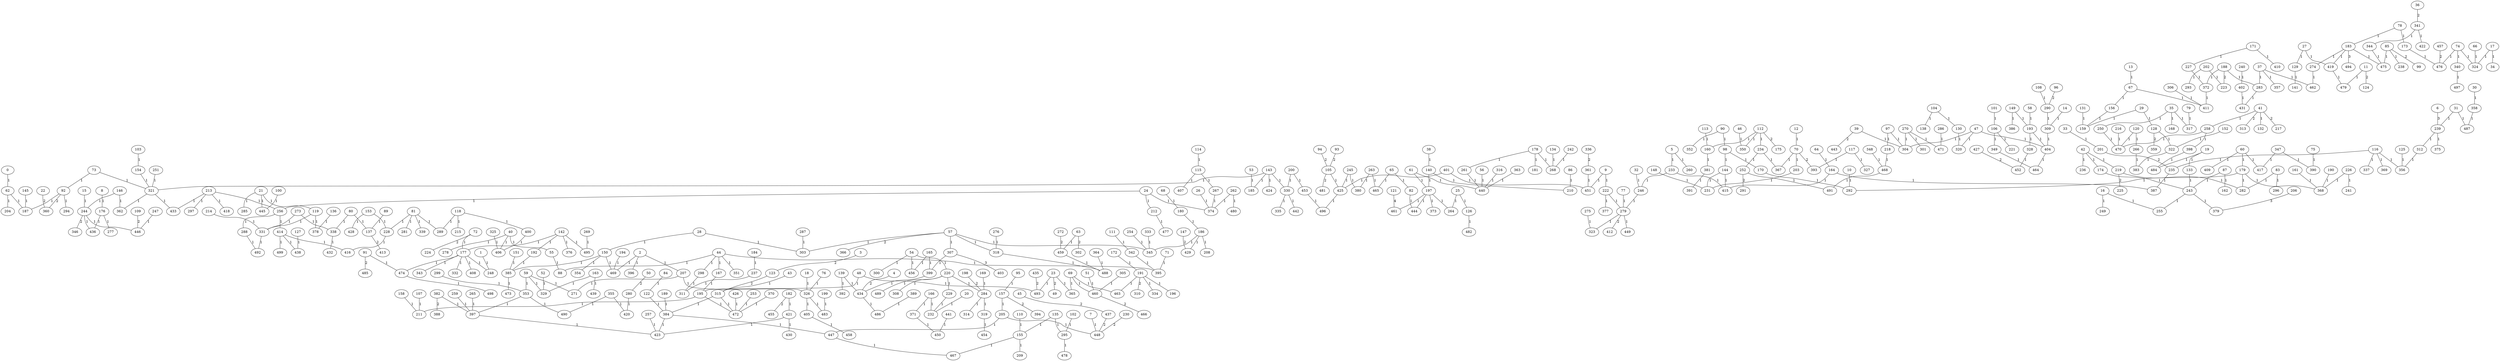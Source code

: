 graph abstract {
  0 [label="0"];
  1 [label="1"];
  2 [label="2"];
  3 [label="3"];
  4 [label="4"];
  5 [label="5"];
  6 [label="6"];
  7 [label="7"];
  8 [label="8"];
  9 [label="9"];
  10 [label="10"];
  11 [label="11"];
  12 [label="12"];
  13 [label="13"];
  14 [label="14"];
  15 [label="15"];
  16 [label="16"];
  17 [label="17"];
  18 [label="18"];
  19 [label="19"];
  20 [label="20"];
  21 [label="21"];
  22 [label="22"];
  23 [label="23"];
  24 [label="24"];
  25 [label="25"];
  26 [label="26"];
  27 [label="27"];
  28 [label="28"];
  29 [label="29"];
  30 [label="30"];
  31 [label="31"];
  32 [label="32"];
  33 [label="33"];
  34 [label="34"];
  35 [label="35"];
  36 [label="36"];
  37 [label="37"];
  38 [label="38"];
  39 [label="39"];
  40 [label="40"];
  41 [label="41"];
  42 [label="42"];
  43 [label="43"];
  44 [label="44"];
  45 [label="45"];
  46 [label="46"];
  47 [label="47"];
  48 [label="48"];
  49 [label="49"];
  50 [label="50"];
  51 [label="51"];
  52 [label="52"];
  53 [label="53"];
  54 [label="54"];
  55 [label="55"];
  56 [label="56"];
  57 [label="57"];
  58 [label="58"];
  59 [label="59"];
  60 [label="60"];
  61 [label="61"];
  62 [label="62"];
  63 [label="63"];
  64 [label="64"];
  65 [label="65"];
  66 [label="66"];
  67 [label="67"];
  68 [label="68"];
  69 [label="69"];
  70 [label="70"];
  71 [label="71"];
  72 [label="72"];
  73 [label="73"];
  74 [label="74"];
  75 [label="75"];
  76 [label="76"];
  77 [label="77"];
  78 [label="78"];
  79 [label="79"];
  80 [label="80"];
  81 [label="81"];
  82 [label="82"];
  83 [label="83"];
  84 [label="84"];
  85 [label="85"];
  86 [label="86"];
  87 [label="87"];
  88 [label="88"];
  89 [label="89"];
  90 [label="90"];
  91 [label="91"];
  92 [label="92"];
  93 [label="93"];
  94 [label="94"];
  95 [label="95"];
  96 [label="96"];
  97 [label="97"];
  98 [label="98"];
  99 [label="99"];
  100 [label="100"];
  101 [label="101"];
  102 [label="102"];
  103 [label="103"];
  104 [label="104"];
  105 [label="105"];
  106 [label="106"];
  107 [label="107"];
  108 [label="108"];
  109 [label="109"];
  110 [label="110"];
  111 [label="111"];
  112 [label="112"];
  113 [label="113"];
  114 [label="114"];
  115 [label="115"];
  116 [label="116"];
  117 [label="117"];
  118 [label="118"];
  119 [label="119"];
  120 [label="120"];
  121 [label="121"];
  122 [label="122"];
  123 [label="123"];
  124 [label="124"];
  125 [label="125"];
  126 [label="126"];
  127 [label="127"];
  128 [label="128"];
  129 [label="129"];
  130 [label="130"];
  131 [label="131"];
  132 [label="132"];
  133 [label="133"];
  134 [label="134"];
  135 [label="135"];
  136 [label="136"];
  137 [label="137"];
  138 [label="138"];
  139 [label="139"];
  140 [label="140"];
  141 [label="141"];
  142 [label="142"];
  143 [label="143"];
  144 [label="144"];
  145 [label="145"];
  146 [label="146"];
  147 [label="147"];
  148 [label="148"];
  149 [label="149"];
  150 [label="150"];
  151 [label="151"];
  152 [label="152"];
  153 [label="153"];
  154 [label="154"];
  155 [label="155"];
  156 [label="156"];
  157 [label="157"];
  158 [label="158"];
  159 [label="159"];
  160 [label="160"];
  161 [label="161"];
  162 [label="162"];
  163 [label="163"];
  164 [label="164"];
  165 [label="165"];
  166 [label="166"];
  167 [label="167"];
  168 [label="168"];
  169 [label="169"];
  170 [label="170"];
  171 [label="171"];
  172 [label="172"];
  173 [label="173"];
  174 [label="174"];
  175 [label="175"];
  176 [label="176"];
  177 [label="177"];
  178 [label="178"];
  179 [label="179"];
  180 [label="180"];
  181 [label="181"];
  182 [label="182"];
  183 [label="183"];
  184 [label="184"];
  185 [label="185"];
  186 [label="186"];
  187 [label="187"];
  188 [label="188"];
  189 [label="189"];
  190 [label="190"];
  191 [label="191"];
  192 [label="192"];
  193 [label="193"];
  194 [label="194"];
  195 [label="195"];
  196 [label="196"];
  197 [label="197"];
  198 [label="198"];
  199 [label="199"];
  200 [label="200"];
  201 [label="201"];
  202 [label="202"];
  203 [label="203"];
  204 [label="204"];
  205 [label="205"];
  206 [label="206"];
  207 [label="207"];
  208 [label="208"];
  209 [label="209"];
  210 [label="210"];
  211 [label="211"];
  212 [label="212"];
  213 [label="213"];
  214 [label="214"];
  215 [label="215"];
  216 [label="216"];
  217 [label="217"];
  218 [label="218"];
  219 [label="219"];
  220 [label="220"];
  221 [label="221"];
  222 [label="222"];
  223 [label="223"];
  224 [label="224"];
  225 [label="225"];
  226 [label="226"];
  227 [label="227"];
  228 [label="228"];
  229 [label="229"];
  230 [label="230"];
  231 [label="231"];
  232 [label="232"];
  233 [label="233"];
  234 [label="234"];
  235 [label="235"];
  236 [label="236"];
  237 [label="237"];
  238 [label="238"];
  239 [label="239"];
  240 [label="240"];
  241 [label="241"];
  242 [label="242"];
  243 [label="243"];
  244 [label="244"];
  245 [label="245"];
  246 [label="246"];
  247 [label="247"];
  248 [label="248"];
  249 [label="249"];
  250 [label="250"];
  251 [label="251"];
  252 [label="252"];
  253 [label="253"];
  254 [label="254"];
  255 [label="255"];
  256 [label="256"];
  257 [label="257"];
  258 [label="258"];
  259 [label="259"];
  260 [label="260"];
  261 [label="261"];
  262 [label="262"];
  263 [label="263"];
  264 [label="264"];
  265 [label="265"];
  266 [label="266"];
  267 [label="267"];
  268 [label="268"];
  269 [label="269"];
  270 [label="270"];
  271 [label="271"];
  272 [label="272"];
  273 [label="273"];
  274 [label="274"];
  275 [label="275"];
  276 [label="276"];
  277 [label="277"];
  278 [label="278"];
  279 [label="279"];
  280 [label="280"];
  281 [label="281"];
  282 [label="282"];
  283 [label="283"];
  284 [label="284"];
  285 [label="285"];
  286 [label="286"];
  287 [label="287"];
  288 [label="288"];
  289 [label="289"];
  290 [label="290"];
  291 [label="291"];
  292 [label="292"];
  293 [label="293"];
  294 [label="294"];
  295 [label="295"];
  296 [label="296"];
  297 [label="297"];
  298 [label="298"];
  299 [label="299"];
  300 [label="300"];
  301 [label="301"];
  302 [label="302"];
  303 [label="303"];
  304 [label="304"];
  305 [label="305"];
  306 [label="306"];
  307 [label="307"];
  308 [label="308"];
  309 [label="309"];
  310 [label="310"];
  311 [label="311"];
  312 [label="312"];
  313 [label="313"];
  314 [label="314"];
  315 [label="315"];
  316 [label="316"];
  317 [label="317"];
  318 [label="318"];
  319 [label="319"];
  320 [label="320"];
  321 [label="321"];
  322 [label="322"];
  323 [label="323"];
  324 [label="324"];
  325 [label="325"];
  326 [label="326"];
  327 [label="327"];
  328 [label="328"];
  329 [label="329"];
  330 [label="330"];
  331 [label="331"];
  332 [label="332"];
  333 [label="333"];
  334 [label="334"];
  335 [label="335"];
  336 [label="336"];
  337 [label="337"];
  338 [label="338"];
  339 [label="339"];
  340 [label="340"];
  341 [label="341"];
  342 [label="342"];
  343 [label="343"];
  344 [label="344"];
  345 [label="345"];
  346 [label="346"];
  347 [label="347"];
  348 [label="348"];
  349 [label="349"];
  350 [label="350"];
  351 [label="351"];
  352 [label="352"];
  353 [label="353"];
  354 [label="354"];
  355 [label="355"];
  356 [label="356"];
  357 [label="357"];
  358 [label="358"];
  359 [label="359"];
  360 [label="360"];
  361 [label="361"];
  362 [label="362"];
  363 [label="363"];
  364 [label="364"];
  365 [label="365"];
  366 [label="366"];
  367 [label="367"];
  368 [label="368"];
  369 [label="369"];
  370 [label="370"];
  371 [label="371"];
  372 [label="372"];
  373 [label="373"];
  374 [label="374"];
  375 [label="375"];
  376 [label="376"];
  377 [label="377"];
  378 [label="378"];
  379 [label="379"];
  380 [label="380"];
  381 [label="381"];
  382 [label="382"];
  383 [label="383"];
  384 [label="384"];
  385 [label="385"];
  386 [label="386"];
  387 [label="387"];
  388 [label="388"];
  389 [label="389"];
  390 [label="390"];
  391 [label="391"];
  392 [label="392"];
  393 [label="393"];
  394 [label="394"];
  395 [label="395"];
  396 [label="396"];
  397 [label="397"];
  398 [label="398"];
  399 [label="399"];
  400 [label="400"];
  401 [label="401"];
  402 [label="402"];
  403 [label="403"];
  404 [label="404"];
  405 [label="405"];
  406 [label="406"];
  407 [label="407"];
  408 [label="408"];
  409 [label="409"];
  410 [label="410"];
  411 [label="411"];
  412 [label="412"];
  413 [label="413"];
  414 [label="414"];
  415 [label="415"];
  416 [label="416"];
  417 [label="417"];
  418 [label="418"];
  419 [label="419"];
  420 [label="420"];
  421 [label="421"];
  422 [label="422"];
  423 [label="423"];
  424 [label="424"];
  425 [label="425"];
  426 [label="426"];
  427 [label="427"];
  428 [label="428"];
  429 [label="429"];
  430 [label="430"];
  431 [label="431"];
  432 [label="432"];
  433 [label="433"];
  434 [label="434"];
  435 [label="435"];
  436 [label="436"];
  437 [label="437"];
  438 [label="438"];
  439 [label="439"];
  440 [label="440"];
  441 [label="441"];
  442 [label="442"];
  443 [label="443"];
  444 [label="444"];
  445 [label="445"];
  446 [label="446"];
  447 [label="447"];
  448 [label="448"];
  449 [label="449"];
  450 [label="450"];
  451 [label="451"];
  452 [label="452"];
  453 [label="453"];
  454 [label="454"];
  455 [label="455"];
  456 [label="456"];
  457 [label="457"];
  458 [label="458"];
  459 [label="459"];
  460 [label="460"];
  461 [label="461"];
  462 [label="462"];
  463 [label="463"];
  464 [label="464"];
  465 [label="465"];
  466 [label="466"];
  467 [label="467"];
  468 [label="468"];
  469 [label="469"];
  470 [label="470"];
  471 [label="471"];
  472 [label="472"];
  473 [label="473"];
  474 [label="474"];
  475 [label="475"];
  476 [label="476"];
  477 [label="477"];
  478 [label="478"];
  479 [label="479"];
  480 [label="480"];
  481 [label="481"];
  482 [label="482"];
  483 [label="483"];
  484 [label="484"];
  485 [label="485"];
  486 [label="486"];
  487 [label="487"];
  488 [label="488"];
  489 [label="489"];
  490 [label="490"];
  491 [label="491"];
  492 [label="492"];
  493 [label="493"];
  494 [label="494"];
  495 [label="495"];
  496 [label="496"];
  497 [label="497"];
  498 [label="498"];
  499 [label="499"];
  0 -- 62 [label="1"];
  1 -- 248 [label="1"];
  2 -- 396 [label="1"];
  2 -- 207 [label="1"];
  2 -- 469 [label="1"];
  3 -- 123 [label="2"];
  4 -- 434 [label="2"];
  5 -- 233 [label="1"];
  5 -- 260 [label="1"];
  6 -- 239 [label="3"];
  7 -- 448 [label="1"];
  8 -- 176 [label="1"];
  9 -- 451 [label="1"];
  9 -- 222 [label="1"];
  10 -- 292 [label="1"];
  11 -- 124 [label="2"];
  11 -- 479 [label="1"];
  12 -- 70 [label="1"];
  13 -- 67 [label="1"];
  14 -- 309 [label="1"];
  15 -- 244 [label="1"];
  16 -- 255 [label="1"];
  16 -- 249 [label="1"];
  17 -- 324 [label="1"];
  17 -- 34 [label="1"];
  18 -- 326 [label="1"];
  19 -- 133 [label="1"];
  19 -- 484 [label="1"];
  20 -- 232 [label="1"];
  21 -- 119 [label="1"];
  21 -- 445 [label="1"];
  21 -- 285 [label="1"];
  22 -- 360 [label="2"];
  23 -- 365 [label="1"];
  23 -- 49 [label="2"];
  23 -- 493 [label="1"];
  24 -- 374 [label="1"];
  24 -- 212 [label="1"];
  24 -- 256 [label="1"];
  25 -- 126 [label="1"];
  25 -- 264 [label="1"];
  26 -- 374 [label="1"];
  27 -- 419 [label="1"];
  27 -- 129 [label="1"];
  28 -- 150 [label="1"];
  28 -- 303 [label="1"];
  29 -- 128 [label="1"];
  29 -- 159 [label="1"];
  30 -- 358 [label="1"];
  31 -- 239 [label="1"];
  31 -- 487 [label="1"];
  32 -- 246 [label="1"];
  33 -- 201 [label="1"];
  35 -- 317 [label="1"];
  35 -- 250 [label="1"];
  35 -- 168 [label="1"];
  36 -- 341 [label="2"];
  37 -- 357 [label="1"];
  37 -- 283 [label="1"];
  37 -- 462 [label="1"];
  38 -- 140 [label="1"];
  39 -- 304 [label="1"];
  39 -- 443 [label="2"];
  40 -- 406 [label="1"];
  40 -- 278 [label="1"];
  40 -- 55 [label="1"];
  41 -- 132 [label="1"];
  41 -- 258 [label="1"];
  41 -- 217 [label="2"];
  41 -- 313 [label="2"];
  42 -- 174 [label="1"];
  42 -- 219 [label="1"];
  42 -- 236 [label="1"];
  43 -- 315 [label="1"];
  44 -- 395 [label="1"];
  44 -- 167 [label="1"];
  44 -- 351 [label="1"];
  44 -- 88 [label="1"];
  44 -- 298 [label="1"];
  45 -- 437 [label="2"];
  46 -- 350 [label="1"];
  47 -- 320 [label="1"];
  47 -- 304 [label="1"];
  47 -- 404 [label="1"];
  48 -- 195 [label="1"];
  48 -- 493 [label="1"];
  50 -- 280 [label="2"];
  51 -- 460 [label="1"];
  52 -- 329 [label="1"];
  53 -- 185 [label="1"];
  54 -- 456 [label="1"];
  54 -- 220 [label="1"];
  54 -- 300 [label="1"];
  55 -- 88 [label="1"];
  56 -- 440 [label="1"];
  57 -- 307 [label="1"];
  57 -- 318 [label="1"];
  57 -- 345 [label="1"];
  57 -- 366 [label="2"];
  57 -- 303 [label="1"];
  58 -- 193 [label="1"];
  59 -- 329 [label="1"];
  59 -- 353 [label="1"];
  59 -- 271 [label="1"];
  60 -- 417 [label="1"];
  60 -- 179 [label="1"];
  60 -- 409 [label="1"];
  61 -- 440 [label="1"];
  61 -- 197 [label="1"];
  62 -- 187 [label="1"];
  62 -- 204 [label="1"];
  63 -- 459 [label="1"];
  63 -- 302 [label="2"];
  64 -- 164 [label="1"];
  65 -- 465 [label="1"];
  65 -- 82 [label="1"];
  66 -- 324 [label="1"];
  67 -- 411 [label="1"];
  67 -- 156 [label="1"];
  68 -- 180 [label="1"];
  69 -- 460 [label="1"];
  69 -- 463 [label="1"];
  69 -- 365 [label="1"];
  70 -- 367 [label="1"];
  70 -- 203 [label="1"];
  70 -- 393 [label="2"];
  71 -- 395 [label="1"];
  72 -- 177 [label="1"];
  72 -- 224 [label="2"];
  73 -- 321 [label="1"];
  73 -- 92 [label="1"];
  74 -- 340 [label="1"];
  74 -- 324 [label="1"];
  74 -- 476 [label="1"];
  75 -- 390 [label="1"];
  76 -- 326 [label="1"];
  77 -- 279 [label="1"];
  78 -- 173 [label="1"];
  78 -- 183 [label="1"];
  79 -- 317 [label="1"];
  80 -- 338 [label="1"];
  80 -- 137 [label="1"];
  81 -- 339 [label="1"];
  81 -- 228 [label="1"];
  81 -- 289 [label="1"];
  81 -- 281 [label="1"];
  82 -- 444 [label="1"];
  83 -- 282 [label="1"];
  83 -- 296 [label="1"];
  84 -- 122 [label="1"];
  85 -- 238 [label="1"];
  85 -- 99 [label="2"];
  85 -- 475 [label="1"];
  86 -- 210 [label="1"];
  87 -- 162 [label="1"];
  87 -- 243 [label="1"];
  89 -- 137 [label="1"];
  90 -- 98 [label="1"];
  90 -- 352 [label="1"];
  91 -- 474 [label="1"];
  91 -- 485 [label="2"];
  92 -- 187 [label="1"];
  92 -- 360 [label="2"];
  92 -- 294 [label="1"];
  93 -- 105 [label="2"];
  94 -- 105 [label="2"];
  95 -- 157 [label="1"];
  96 -- 290 [label="2"];
  97 -- 218 [label="1"];
  97 -- 304 [label="1"];
  98 -- 144 [label="1"];
  98 -- 170 [label="1"];
  100 -- 445 [label="1"];
  101 -- 106 [label="1"];
  102 -- 295 [label="1"];
  103 -- 154 [label="1"];
  104 -- 138 [label="1"];
  104 -- 130 [label="1"];
  105 -- 425 [label="1"];
  105 -- 481 [label="2"];
  106 -- 349 [label="1"];
  106 -- 221 [label="1"];
  107 -- 211 [label="1"];
  108 -- 290 [label="1"];
  109 -- 446 [label="2"];
  110 -- 155 [label="1"];
  111 -- 342 [label="1"];
  112 -- 175 [label="2"];
  112 -- 234 [label="1"];
  112 -- 350 [label="1"];
  112 -- 160 [label="1"];
  113 -- 160 [label="1"];
  114 -- 115 [label="1"];
  115 -- 407 [label="1"];
  115 -- 267 [label="1"];
  116 -- 235 [label="1"];
  116 -- 337 [label="1"];
  116 -- 356 [label="1"];
  116 -- 369 [label="1"];
  117 -- 393 [label="1"];
  117 -- 327 [label="1"];
  118 -- 215 [label="1"];
  118 -- 289 [label="1"];
  118 -- 400 [label="1"];
  119 -- 378 [label="1"];
  119 -- 331 [label="1"];
  120 -- 266 [label="1"];
  120 -- 470 [label="1"];
  121 -- 461 [label="4"];
  122 -- 384 [label="1"];
  123 -- 315 [label="2"];
  125 -- 356 [label="1"];
  126 -- 482 [label="1"];
  127 -- 438 [label="1"];
  128 -- 322 [label="1"];
  128 -- 359 [label="2"];
  129 -- 141 [label="1"];
  130 -- 320 [label="1"];
  131 -- 159 [label="1"];
  133 -- 243 [label="1"];
  134 -- 268 [label="1"];
  135 -- 155 [label="1"];
  135 -- 295 [label="1"];
  136 -- 378 [label="1"];
  137 -- 413 [label="2"];
  139 -- 392 [label="1"];
  139 -- 434 [label="1"];
  140 -- 210 [label="1"];
  140 -- 197 [label="1"];
  142 -- 192 [label="1"];
  142 -- 177 [label="1"];
  142 -- 495 [label="1"];
  142 -- 376 [label="1"];
  143 -- 330 [label="1"];
  143 -- 424 [label="1"];
  143 -- 321 [label="1"];
  143 -- 185 [label="1"];
  144 -- 415 [label="1"];
  144 -- 231 [label="1"];
  145 -- 187 [label="1"];
  146 -- 244 [label="1"];
  146 -- 362 [label="1"];
  147 -- 429 [label="2"];
  148 -- 231 [label="1"];
  149 -- 193 [label="1"];
  149 -- 386 [label="1"];
  150 -- 469 [label="1"];
  150 -- 385 [label="1"];
  150 -- 354 [label="1"];
  151 -- 385 [label="1"];
  152 -- 322 [label="1"];
  153 -- 228 [label="1"];
  153 -- 428 [label="1"];
  154 -- 321 [label="1"];
  155 -- 209 [label="1"];
  155 -- 467 [label="1"];
  156 -- 159 [label="1"];
  157 -- 394 [label="2"];
  157 -- 205 [label="1"];
  158 -- 211 [label="1"];
  160 -- 381 [label="1"];
  161 -- 368 [label="1"];
  163 -- 329 [label="1"];
  163 -- 439 [label="1"];
  164 -- 415 [label="1"];
  164 -- 387 [label="1"];
  165 -- 399 [label="1"];
  165 -- 456 [label="1"];
  166 -- 232 [label="1"];
  166 -- 371 [label="1"];
  167 -- 195 [label="1"];
  169 -- 284 [label="1"];
  170 -- 292 [label="1"];
  171 -- 410 [label="1"];
  171 -- 227 [label="1"];
  172 -- 191 [label="1"];
  173 -- 476 [label="1"];
  174 -- 243 [label="1"];
  176 -- 436 [label="1"];
  176 -- 277 [label="1"];
  177 -- 332 [label="1"];
  177 -- 474 [label="1"];
  177 -- 408 [label="1"];
  177 -- 343 [label="1"];
  177 -- 248 [label="1"];
  178 -- 268 [label="1"];
  178 -- 181 [label="1"];
  178 -- 261 [label="1"];
  179 -- 368 [label="1"];
  179 -- 292 [label="1"];
  179 -- 282 [label="1"];
  180 -- 186 [label="1"];
  182 -- 421 [label="1"];
  182 -- 455 [label="2"];
  183 -- 475 [label="1"];
  183 -- 419 [label="1"];
  183 -- 494 [label="3"];
  183 -- 274 [label="1"];
  184 -- 237 [label="1"];
  186 -- 208 [label="1"];
  186 -- 345 [label="1"];
  186 -- 429 [label="1"];
  188 -- 372 [label="1"];
  188 -- 283 [label="1"];
  188 -- 223 [label="2"];
  189 -- 384 [label="1"];
  190 -- 368 [label="1"];
  191 -- 463 [label="1"];
  191 -- 196 [label="1"];
  191 -- 310 [label="2"];
  191 -- 334 [label="1"];
  192 -- 385 [label="1"];
  193 -- 404 [label="1"];
  193 -- 328 [label="1"];
  194 -- 469 [label="1"];
  195 -- 472 [label="1"];
  195 -- 211 [label="1"];
  197 -- 444 [label="1"];
  197 -- 373 [label="1"];
  197 -- 264 [label="1"];
  197 -- 461 [label="1"];
  198 -- 284 [label="2"];
  199 -- 483 [label="1"];
  200 -- 330 [label="1"];
  200 -- 453 [label="1"];
  201 -- 235 [label="2"];
  202 -- 293 [label="1"];
  202 -- 223 [label="1"];
  203 -- 231 [label="1"];
  205 -- 448 [label="1"];
  205 -- 447 [label="1"];
  206 -- 379 [label="3"];
  207 -- 271 [label="1"];
  207 -- 326 [label="1"];
  212 -- 477 [label="1"];
  213 -- 418 [label="1"];
  213 -- 433 [label="1"];
  213 -- 297 [label="1"];
  213 -- 256 [label="1"];
  214 -- 331 [label="1"];
  216 -- 470 [label="1"];
  218 -- 468 [label="1"];
  219 -- 225 [label="2"];
  219 -- 282 [label="1"];
  220 -- 489 [label="1"];
  220 -- 229 [label="1"];
  220 -- 284 [label="1"];
  220 -- 308 [label="1"];
  222 -- 377 [label="1"];
  222 -- 279 [label="1"];
  226 -- 241 [label="1"];
  226 -- 368 [label="1"];
  227 -- 372 [label="1"];
  228 -- 416 [label="1"];
  229 -- 232 [label="1"];
  230 -- 448 [label="2"];
  233 -- 415 [label="1"];
  233 -- 246 [label="1"];
  234 -- 367 [label="1"];
  234 -- 252 [label="1"];
  235 -- 387 [label="1"];
  237 -- 311 [label="1"];
  239 -- 375 [label="1"];
  239 -- 312 [label="1"];
  240 -- 402 [label="1"];
  242 -- 268 [label="1"];
  243 -- 255 [label="1"];
  243 -- 379 [label="1"];
  244 -- 436 [label="1"];
  244 -- 446 [label="1"];
  244 -- 346 [label="2"];
  245 -- 380 [label="1"];
  245 -- 425 [label="1"];
  246 -- 279 [label="1"];
  247 -- 446 [label="1"];
  250 -- 470 [label="1"];
  251 -- 321 [label="1"];
  252 -- 491 [label="1"];
  252 -- 291 [label="2"];
  253 -- 472 [label="1"];
  254 -- 345 [label="1"];
  256 -- 414 [label="1"];
  256 -- 288 [label="1"];
  257 -- 423 [label="1"];
  258 -- 398 [label="1"];
  258 -- 470 [label="1"];
  259 -- 397 [label="1"];
  261 -- 440 [label="1"];
  262 -- 480 [label="1"];
  262 -- 374 [label="1"];
  263 -- 380 [label="1"];
  263 -- 465 [label="1"];
  265 -- 397 [label="1"];
  266 -- 383 [label="1"];
  267 -- 374 [label="1"];
  269 -- 495 [label="1"];
  270 -- 304 [label="1"];
  270 -- 301 [label="1"];
  270 -- 471 [label="1"];
  272 -- 459 [label="2"];
  273 -- 331 [label="1"];
  273 -- 338 [label="1"];
  274 -- 462 [label="1"];
  275 -- 323 [label="1"];
  276 -- 318 [label="1"];
  279 -- 323 [label="1"];
  279 -- 412 [label="2"];
  279 -- 449 [label="1"];
  280 -- 420 [label="1"];
  283 -- 431 [label="1"];
  284 -- 319 [label="1"];
  284 -- 314 [label="1"];
  286 -- 471 [label="1"];
  287 -- 303 [label="1"];
  288 -- 492 [label="1"];
  290 -- 309 [label="1"];
  295 -- 478 [label="1"];
  298 -- 311 [label="1"];
  299 -- 353 [label="1"];
  305 -- 460 [label="1"];
  306 -- 411 [label="1"];
  307 -- 399 [label="1"];
  307 -- 403 [label="3"];
  309 -- 404 [label="1"];
  312 -- 356 [label="1"];
  315 -- 384 [label="1"];
  315 -- 472 [label="1"];
  316 -- 440 [label="1"];
  318 -- 488 [label="1"];
  319 -- 454 [label="1"];
  321 -- 362 [label="1"];
  321 -- 433 [label="1"];
  322 -- 383 [label="1"];
  325 -- 406 [label="1"];
  326 -- 405 [label="1"];
  326 -- 483 [label="1"];
  328 -- 452 [label="1"];
  330 -- 335 [label="1"];
  330 -- 442 [label="1"];
  331 -- 492 [label="1"];
  333 -- 345 [label="1"];
  336 -- 361 [label="2"];
  338 -- 432 [label="1"];
  340 -- 497 [label="1"];
  341 -- 344 [label="1"];
  341 -- 422 [label="1"];
  342 -- 395 [label="1"];
  344 -- 475 [label="1"];
  347 -- 390 [label="1"];
  347 -- 417 [label="1"];
  348 -- 468 [label="1"];
  349 -- 464 [label="1"];
  353 -- 397 [label="1"];
  353 -- 490 [label="1"];
  355 -- 490 [label="1"];
  355 -- 420 [label="1"];
  358 -- 487 [label="1"];
  361 -- 451 [label="1"];
  363 -- 440 [label="1"];
  364 -- 488 [label="1"];
  370 -- 472 [label="1"];
  371 -- 450 [label="1"];
  372 -- 411 [label="1"];
  381 -- 391 [label="1"];
  382 -- 397 [label="1"];
  382 -- 388 [label="2"];
  384 -- 447 [label="1"];
  384 -- 423 [label="1"];
  385 -- 473 [label="1"];
  389 -- 486 [label="1"];
  397 -- 423 [label="1"];
  398 -- 484 [label="1"];
  399 -- 434 [label="1"];
  400 -- 406 [label="1"];
  401 -- 425 [label="1"];
  401 -- 451 [label="1"];
  402 -- 431 [label="1"];
  404 -- 464 [label="1"];
  405 -- 458 [label="1"];
  414 -- 438 [label="1"];
  414 -- 416 [label="1"];
  414 -- 499 [label="1"];
  419 -- 479 [label="1"];
  421 -- 430 [label="1"];
  421 -- 423 [label="1"];
  425 -- 496 [label="1"];
  426 -- 472 [label="1"];
  427 -- 452 [label="2"];
  434 -- 486 [label="1"];
  435 -- 493 [label="2"];
  437 -- 448 [label="2"];
  441 -- 450 [label="1"];
  447 -- 467 [label="1"];
  453 -- 496 [label="1"];
  457 -- 476 [label="2"];
  459 -- 488 [label="1"];
  460 -- 466 [label="2"];
  468 -- 491 [label="1"];
  474 -- 498 [label="1"];
}